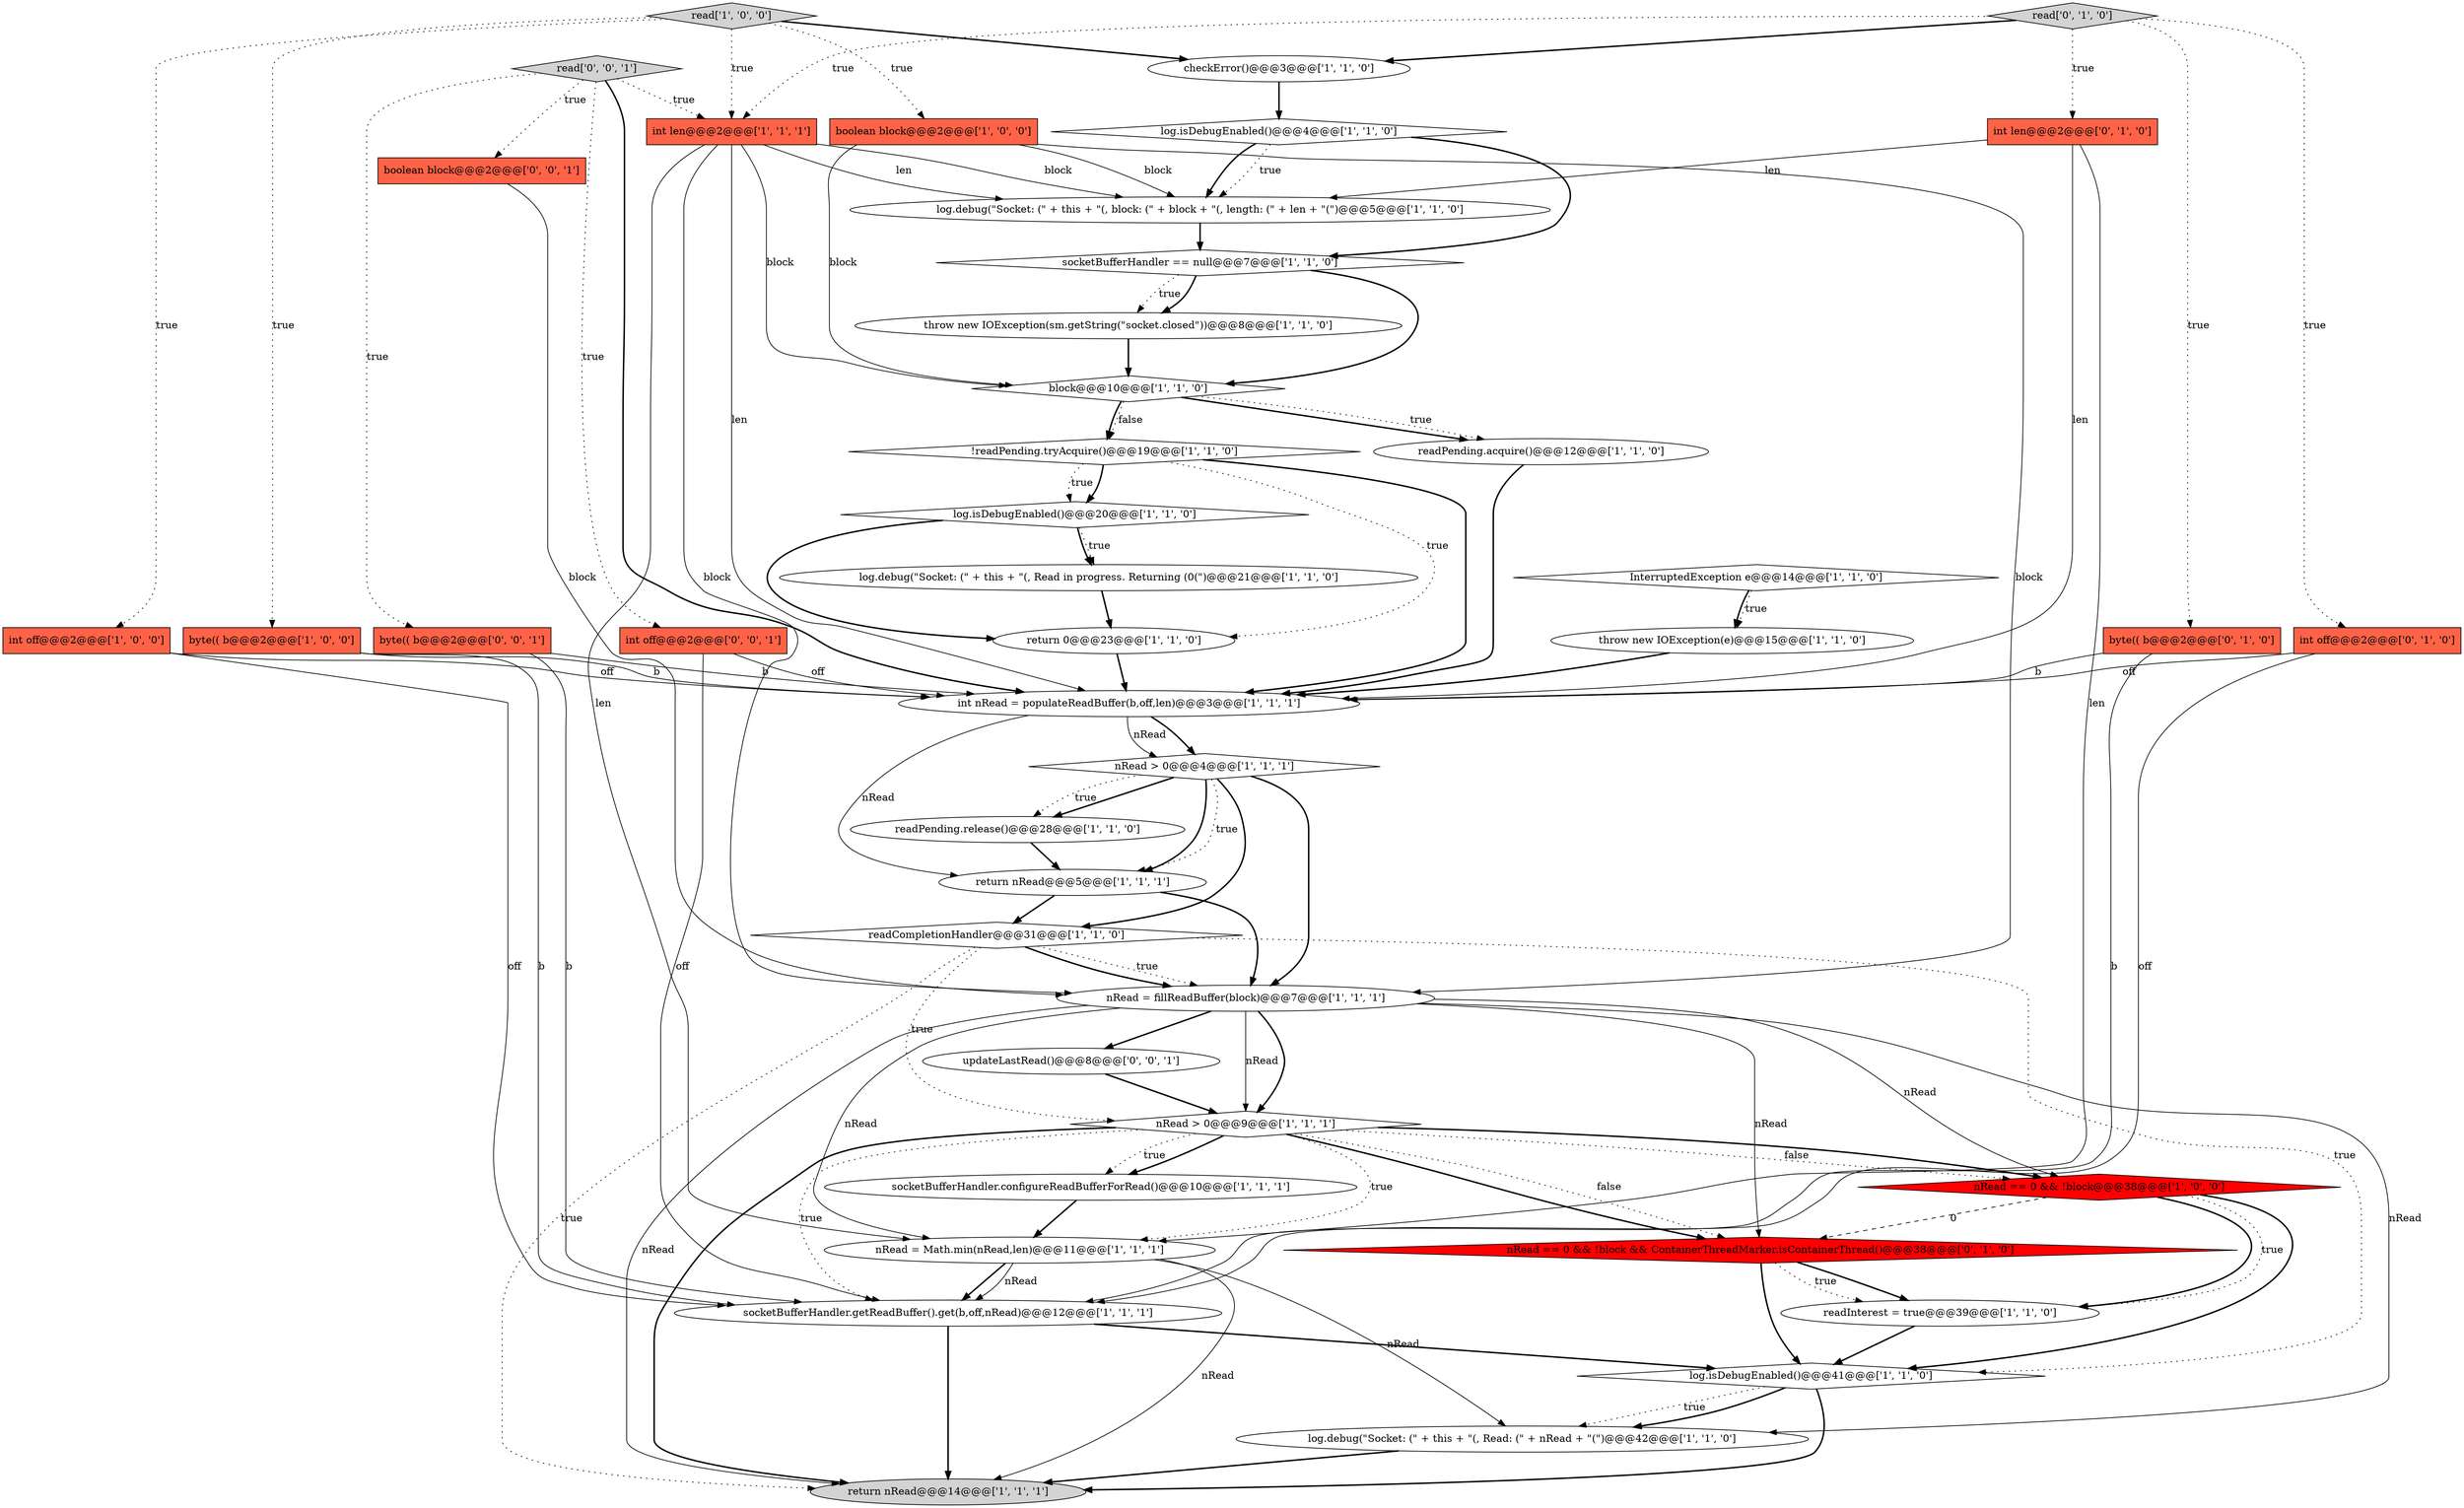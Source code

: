 digraph {
5 [style = filled, label = "log.isDebugEnabled()@@@41@@@['1', '1', '0']", fillcolor = white, shape = diamond image = "AAA0AAABBB1BBB"];
26 [style = filled, label = "log.debug(\"Socket: (\" + this + \"(, Read in progress. Returning (0(\")@@@21@@@['1', '1', '0']", fillcolor = white, shape = ellipse image = "AAA0AAABBB1BBB"];
39 [style = filled, label = "read['0', '0', '1']", fillcolor = lightgray, shape = diamond image = "AAA0AAABBB3BBB"];
31 [style = filled, label = "readPending.acquire()@@@12@@@['1', '1', '0']", fillcolor = white, shape = ellipse image = "AAA0AAABBB1BBB"];
40 [style = filled, label = "updateLastRead()@@@8@@@['0', '0', '1']", fillcolor = white, shape = ellipse image = "AAA0AAABBB3BBB"];
41 [style = filled, label = "boolean block@@@2@@@['0', '0', '1']", fillcolor = tomato, shape = box image = "AAA0AAABBB3BBB"];
13 [style = filled, label = "socketBufferHandler.configureReadBufferForRead()@@@10@@@['1', '1', '1']", fillcolor = white, shape = ellipse image = "AAA0AAABBB1BBB"];
9 [style = filled, label = "nRead > 0@@@4@@@['1', '1', '1']", fillcolor = white, shape = diamond image = "AAA0AAABBB1BBB"];
34 [style = filled, label = "int off@@@2@@@['0', '1', '0']", fillcolor = tomato, shape = box image = "AAA0AAABBB2BBB"];
4 [style = filled, label = "socketBufferHandler == null@@@7@@@['1', '1', '0']", fillcolor = white, shape = diamond image = "AAA0AAABBB1BBB"];
29 [style = filled, label = "log.debug(\"Socket: (\" + this + \"(, Read: (\" + nRead + \"(\")@@@42@@@['1', '1', '0']", fillcolor = white, shape = ellipse image = "AAA0AAABBB1BBB"];
23 [style = filled, label = "readCompletionHandler@@@31@@@['1', '1', '0']", fillcolor = white, shape = diamond image = "AAA0AAABBB1BBB"];
6 [style = filled, label = "log.isDebugEnabled()@@@20@@@['1', '1', '0']", fillcolor = white, shape = diamond image = "AAA0AAABBB1BBB"];
12 [style = filled, label = "InterruptedException e@@@14@@@['1', '1', '0']", fillcolor = white, shape = diamond image = "AAA0AAABBB1BBB"];
1 [style = filled, label = "log.isDebugEnabled()@@@4@@@['1', '1', '0']", fillcolor = white, shape = diamond image = "AAA0AAABBB1BBB"];
35 [style = filled, label = "int len@@@2@@@['0', '1', '0']", fillcolor = tomato, shape = box image = "AAA0AAABBB2BBB"];
3 [style = filled, label = "read['1', '0', '0']", fillcolor = lightgray, shape = diamond image = "AAA0AAABBB1BBB"];
42 [style = filled, label = "byte(( b@@@2@@@['0', '0', '1']", fillcolor = tomato, shape = box image = "AAA0AAABBB3BBB"];
21 [style = filled, label = "int off@@@2@@@['1', '0', '0']", fillcolor = tomato, shape = box image = "AAA0AAABBB1BBB"];
0 [style = filled, label = "throw new IOException(sm.getString(\"socket.closed\"))@@@8@@@['1', '1', '0']", fillcolor = white, shape = ellipse image = "AAA0AAABBB1BBB"];
20 [style = filled, label = "return nRead@@@14@@@['1', '1', '1']", fillcolor = lightgray, shape = ellipse image = "AAA0AAABBB1BBB"];
8 [style = filled, label = "!readPending.tryAcquire()@@@19@@@['1', '1', '0']", fillcolor = white, shape = diamond image = "AAA0AAABBB1BBB"];
37 [style = filled, label = "nRead == 0 && !block && ContainerThreadMarker.isContainerThread()@@@38@@@['0', '1', '0']", fillcolor = red, shape = diamond image = "AAA1AAABBB2BBB"];
28 [style = filled, label = "log.debug(\"Socket: (\" + this + \"(, block: (\" + block + \"(, length: (\" + len + \"(\")@@@5@@@['1', '1', '0']", fillcolor = white, shape = ellipse image = "AAA0AAABBB1BBB"];
2 [style = filled, label = "block@@@10@@@['1', '1', '0']", fillcolor = white, shape = diamond image = "AAA0AAABBB1BBB"];
24 [style = filled, label = "int len@@@2@@@['1', '1', '1']", fillcolor = tomato, shape = box image = "AAA0AAABBB1BBB"];
32 [style = filled, label = "nRead > 0@@@9@@@['1', '1', '1']", fillcolor = white, shape = diamond image = "AAA0AAABBB1BBB"];
33 [style = filled, label = "byte(( b@@@2@@@['0', '1', '0']", fillcolor = tomato, shape = box image = "AAA0AAABBB2BBB"];
25 [style = filled, label = "throw new IOException(e)@@@15@@@['1', '1', '0']", fillcolor = white, shape = ellipse image = "AAA0AAABBB1BBB"];
17 [style = filled, label = "int nRead = populateReadBuffer(b,off,len)@@@3@@@['1', '1', '1']", fillcolor = white, shape = ellipse image = "AAA0AAABBB1BBB"];
14 [style = filled, label = "nRead == 0 && !block@@@38@@@['1', '0', '0']", fillcolor = red, shape = diamond image = "AAA1AAABBB1BBB"];
10 [style = filled, label = "readPending.release()@@@28@@@['1', '1', '0']", fillcolor = white, shape = ellipse image = "AAA0AAABBB1BBB"];
18 [style = filled, label = "return nRead@@@5@@@['1', '1', '1']", fillcolor = white, shape = ellipse image = "AAA0AAABBB1BBB"];
27 [style = filled, label = "nRead = Math.min(nRead,len)@@@11@@@['1', '1', '1']", fillcolor = white, shape = ellipse image = "AAA0AAABBB1BBB"];
19 [style = filled, label = "nRead = fillReadBuffer(block)@@@7@@@['1', '1', '1']", fillcolor = white, shape = ellipse image = "AAA0AAABBB1BBB"];
36 [style = filled, label = "read['0', '1', '0']", fillcolor = lightgray, shape = diamond image = "AAA0AAABBB2BBB"];
30 [style = filled, label = "checkError()@@@3@@@['1', '1', '0']", fillcolor = white, shape = ellipse image = "AAA0AAABBB1BBB"];
15 [style = filled, label = "readInterest = true@@@39@@@['1', '1', '0']", fillcolor = white, shape = ellipse image = "AAA0AAABBB1BBB"];
7 [style = filled, label = "socketBufferHandler.getReadBuffer().get(b,off,nRead)@@@12@@@['1', '1', '1']", fillcolor = white, shape = ellipse image = "AAA0AAABBB1BBB"];
22 [style = filled, label = "return 0@@@23@@@['1', '1', '0']", fillcolor = white, shape = ellipse image = "AAA0AAABBB1BBB"];
11 [style = filled, label = "boolean block@@@2@@@['1', '0', '0']", fillcolor = tomato, shape = box image = "AAA0AAABBB1BBB"];
38 [style = filled, label = "int off@@@2@@@['0', '0', '1']", fillcolor = tomato, shape = box image = "AAA0AAABBB3BBB"];
16 [style = filled, label = "byte(( b@@@2@@@['1', '0', '0']", fillcolor = tomato, shape = box image = "AAA0AAABBB1BBB"];
16->7 [style = solid, label="b"];
32->37 [style = bold, label=""];
19->27 [style = solid, label="nRead"];
5->20 [style = bold, label=""];
6->22 [style = bold, label=""];
39->24 [style = dotted, label="true"];
17->9 [style = bold, label=""];
23->5 [style = dotted, label="true"];
8->6 [style = bold, label=""];
37->15 [style = bold, label=""];
9->10 [style = bold, label=""];
39->42 [style = dotted, label="true"];
42->7 [style = solid, label="b"];
11->19 [style = solid, label="block"];
26->22 [style = bold, label=""];
37->5 [style = bold, label=""];
19->37 [style = solid, label="nRead"];
24->27 [style = solid, label="len"];
1->28 [style = bold, label=""];
6->26 [style = dotted, label="true"];
27->7 [style = bold, label=""];
8->22 [style = dotted, label="true"];
27->20 [style = solid, label="nRead"];
32->13 [style = dotted, label="true"];
5->29 [style = dotted, label="true"];
19->14 [style = solid, label="nRead"];
3->30 [style = bold, label=""];
36->24 [style = dotted, label="true"];
32->20 [style = bold, label=""];
2->31 [style = bold, label=""];
5->29 [style = bold, label=""];
1->4 [style = bold, label=""];
19->32 [style = solid, label="nRead"];
4->0 [style = dotted, label="true"];
18->19 [style = bold, label=""];
4->2 [style = bold, label=""];
23->19 [style = dotted, label="true"];
35->17 [style = solid, label="len"];
11->2 [style = solid, label="block"];
38->17 [style = solid, label="off"];
4->0 [style = bold, label=""];
24->19 [style = solid, label="block"];
8->17 [style = bold, label=""];
36->30 [style = bold, label=""];
24->17 [style = solid, label="len"];
7->5 [style = bold, label=""];
29->20 [style = bold, label=""];
21->7 [style = solid, label="off"];
33->7 [style = solid, label="b"];
21->17 [style = solid, label="off"];
22->17 [style = bold, label=""];
19->29 [style = solid, label="nRead"];
42->17 [style = solid, label="b"];
14->15 [style = bold, label=""];
9->10 [style = dotted, label="true"];
41->19 [style = solid, label="block"];
12->25 [style = dotted, label="true"];
1->28 [style = dotted, label="true"];
17->18 [style = solid, label="nRead"];
10->18 [style = bold, label=""];
35->27 [style = solid, label="len"];
6->26 [style = bold, label=""];
14->37 [style = dashed, label="0"];
18->23 [style = bold, label=""];
32->7 [style = dotted, label="true"];
32->14 [style = bold, label=""];
34->17 [style = solid, label="off"];
7->20 [style = bold, label=""];
37->15 [style = dotted, label="true"];
25->17 [style = bold, label=""];
32->37 [style = dotted, label="false"];
3->24 [style = dotted, label="true"];
23->32 [style = dotted, label="true"];
23->20 [style = dotted, label="true"];
13->27 [style = bold, label=""];
17->9 [style = solid, label="nRead"];
19->32 [style = bold, label=""];
9->18 [style = bold, label=""];
8->6 [style = dotted, label="true"];
27->7 [style = solid, label="nRead"];
39->17 [style = bold, label=""];
3->21 [style = dotted, label="true"];
23->19 [style = bold, label=""];
40->32 [style = bold, label=""];
2->8 [style = dotted, label="false"];
9->19 [style = bold, label=""];
11->28 [style = solid, label="block"];
31->17 [style = bold, label=""];
19->40 [style = bold, label=""];
14->5 [style = bold, label=""];
36->33 [style = dotted, label="true"];
3->11 [style = dotted, label="true"];
38->7 [style = solid, label="off"];
30->1 [style = bold, label=""];
33->17 [style = solid, label="b"];
39->38 [style = dotted, label="true"];
0->2 [style = bold, label=""];
2->31 [style = dotted, label="true"];
34->7 [style = solid, label="off"];
15->5 [style = bold, label=""];
9->23 [style = bold, label=""];
14->15 [style = dotted, label="true"];
27->29 [style = solid, label="nRead"];
32->27 [style = dotted, label="true"];
32->14 [style = dotted, label="false"];
12->25 [style = bold, label=""];
16->17 [style = solid, label="b"];
39->41 [style = dotted, label="true"];
19->20 [style = solid, label="nRead"];
35->28 [style = solid, label="len"];
9->18 [style = dotted, label="true"];
24->28 [style = solid, label="block"];
24->2 [style = solid, label="block"];
36->35 [style = dotted, label="true"];
32->13 [style = bold, label=""];
36->34 [style = dotted, label="true"];
2->8 [style = bold, label=""];
3->16 [style = dotted, label="true"];
28->4 [style = bold, label=""];
24->28 [style = solid, label="len"];
}
